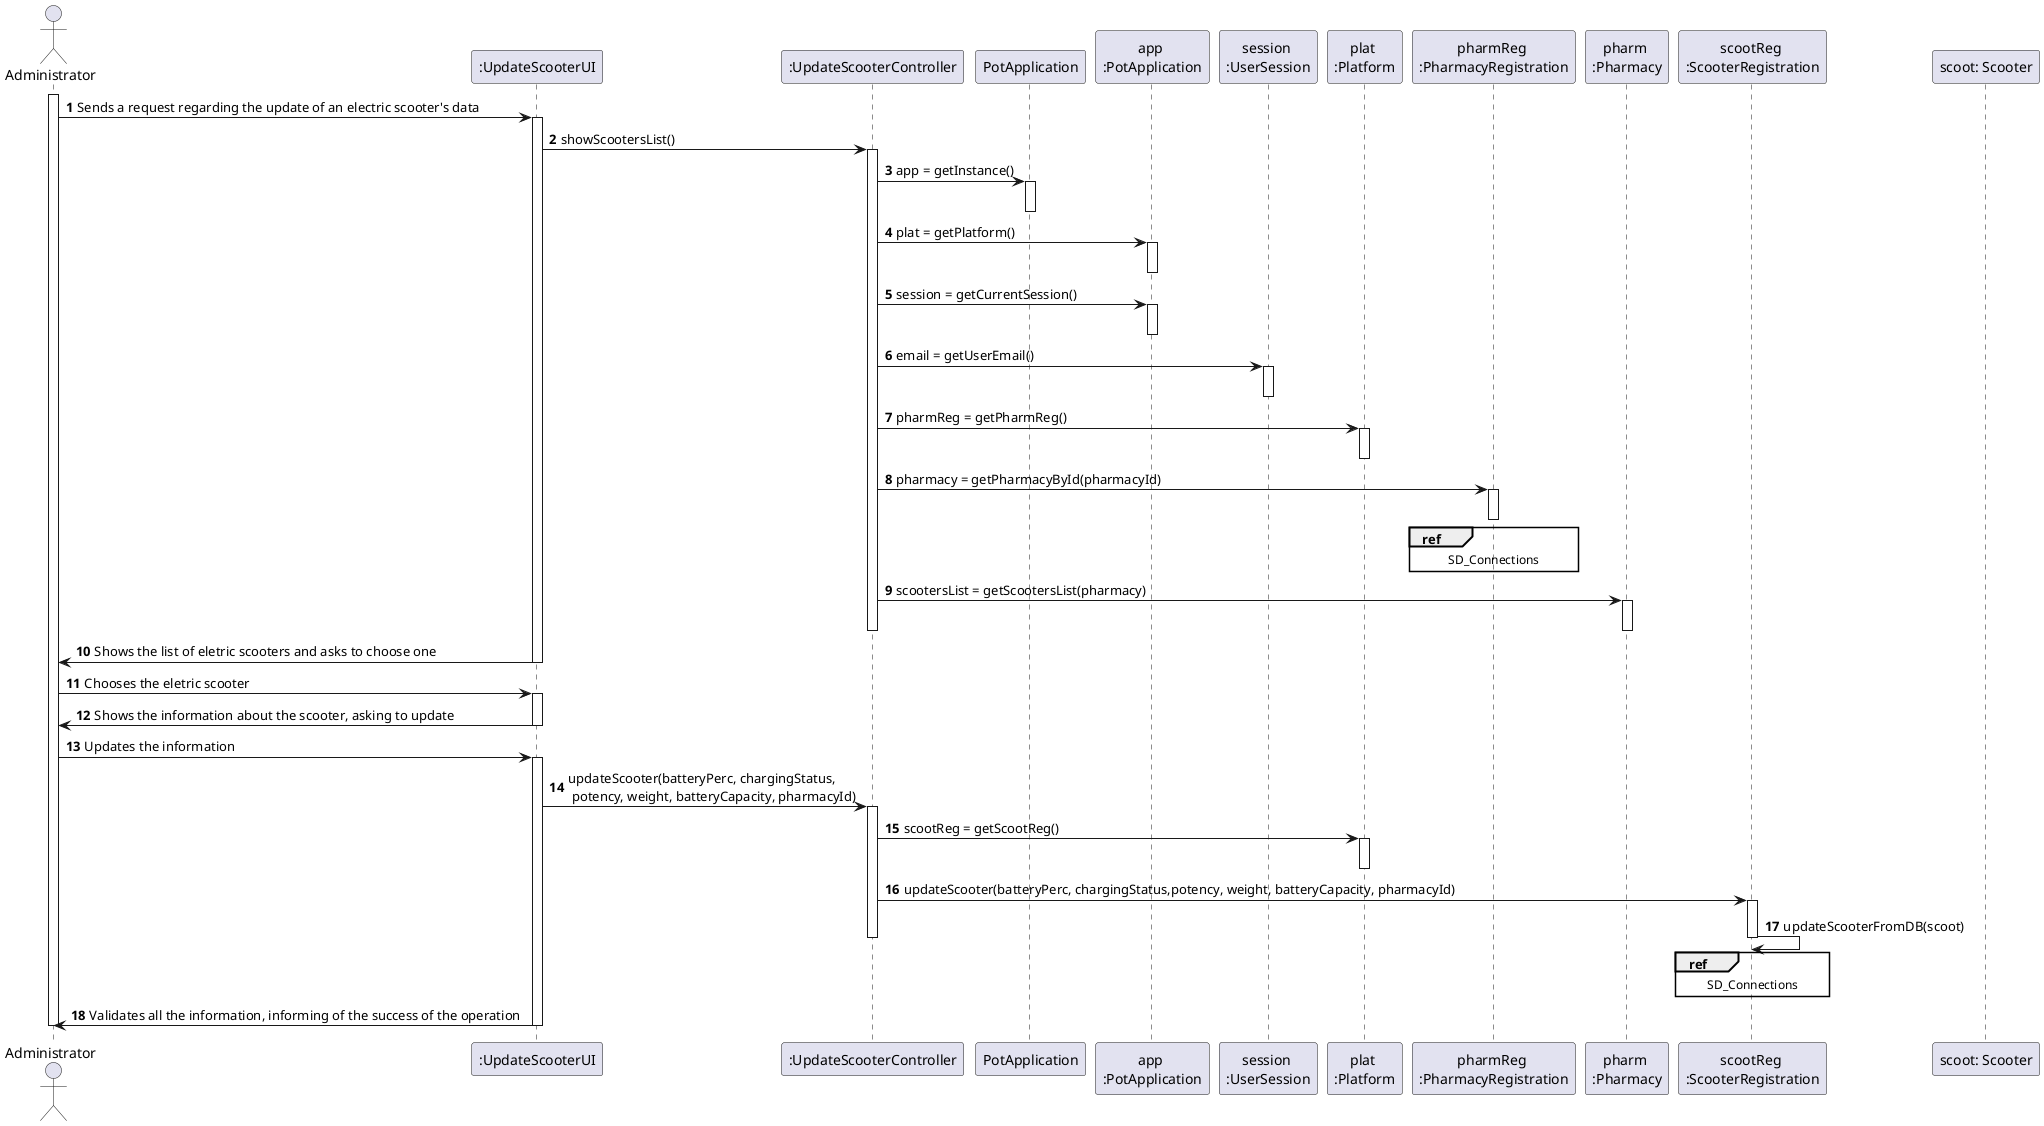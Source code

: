 @startuml
autonumber
actor "Administrator" as ADMIN

participant ":UpdateScooterUI" as UI
participant ":UpdateScooterController" as CTRL
participant "PotApplication" as PA
participant "app \n:PotApplication" as APA
participant "session \n:UserSession" as US
participant "plat \n:Platform" as PLAT
participant "pharmReg \n:PharmacyRegistration" as PH
participant "pharm \n:Pharmacy" as PHARM
participant "scootReg \n:ScooterRegistration" as RS
participant "scoot: Scooter" as SC



activate ADMIN

ADMIN -> UI : Sends a request regarding the update of an electric scooter's data
activate UI
UI -> CTRL : showScootersList()
activate CTRL
CTRL -> PA : app = getInstance()
activate PA
deactivate PA
CTRL -> APA : plat = getPlatform()
activate APA
deactivate APA
CTRL -> APA : session = getCurrentSession()
activate APA
deactivate APA
CTRL -> US : email = getUserEmail()
activate US
deactivate US
CTRL -> PLAT : pharmReg = getPharmReg()
activate PLAT
deactivate PLAT
CTRL -> PH : pharmacy = getPharmacyById(pharmacyId)
activate PH
ref over PH
SD_Connections
end ref
deactivate PH
CTRL -> PHARM : scootersList = getScootersList(pharmacy)
activate PHARM
deactivate PHARM
deactivate CTRL
UI -> ADMIN : Shows the list of eletric scooters and asks to choose one
deactivate UI

ADMIN -> UI : Chooses the eletric scooter
activate UI

UI -> ADMIN : Shows the information about the scooter, asking to update
deactivate UI

ADMIN -> UI : Updates the information
activate UI
UI -> CTRL : updateScooter(batteryPerc, chargingStatus,\n potency, weight, batteryCapacity, pharmacyId)
activate CTRL
CTRL -> PLAT : scootReg = getScootReg()
activate PLAT
deactivate PLAT
CTRL -> RS : updateScooter(batteryPerc, chargingStatus,potency, weight, batteryCapacity, pharmacyId)
activate RS
RS -> RS : updateScooterFromDB(scoot)
ref over RS
SD_Connections
end ref
deactivate RS
deactivate CTRL
UI -> ADMIN : Validates all the information, informing of the success of the operation

deactivate UI

deactivate ADMIN

@enduml
